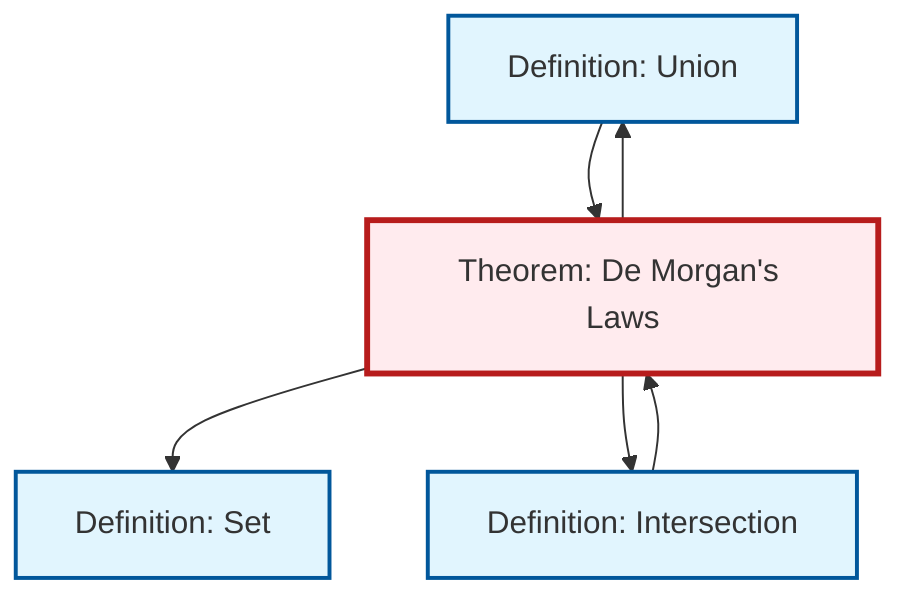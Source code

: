 graph TD
    classDef definition fill:#e1f5fe,stroke:#01579b,stroke-width:2px
    classDef theorem fill:#f3e5f5,stroke:#4a148c,stroke-width:2px
    classDef axiom fill:#fff3e0,stroke:#e65100,stroke-width:2px
    classDef example fill:#e8f5e9,stroke:#1b5e20,stroke-width:2px
    classDef current fill:#ffebee,stroke:#b71c1c,stroke-width:3px
    def-set["Definition: Set"]:::definition
    def-union["Definition: Union"]:::definition
    thm-de-morgan["Theorem: De Morgan's Laws"]:::theorem
    def-intersection["Definition: Intersection"]:::definition
    def-union --> thm-de-morgan
    def-intersection --> thm-de-morgan
    thm-de-morgan --> def-set
    thm-de-morgan --> def-union
    thm-de-morgan --> def-intersection
    class thm-de-morgan current